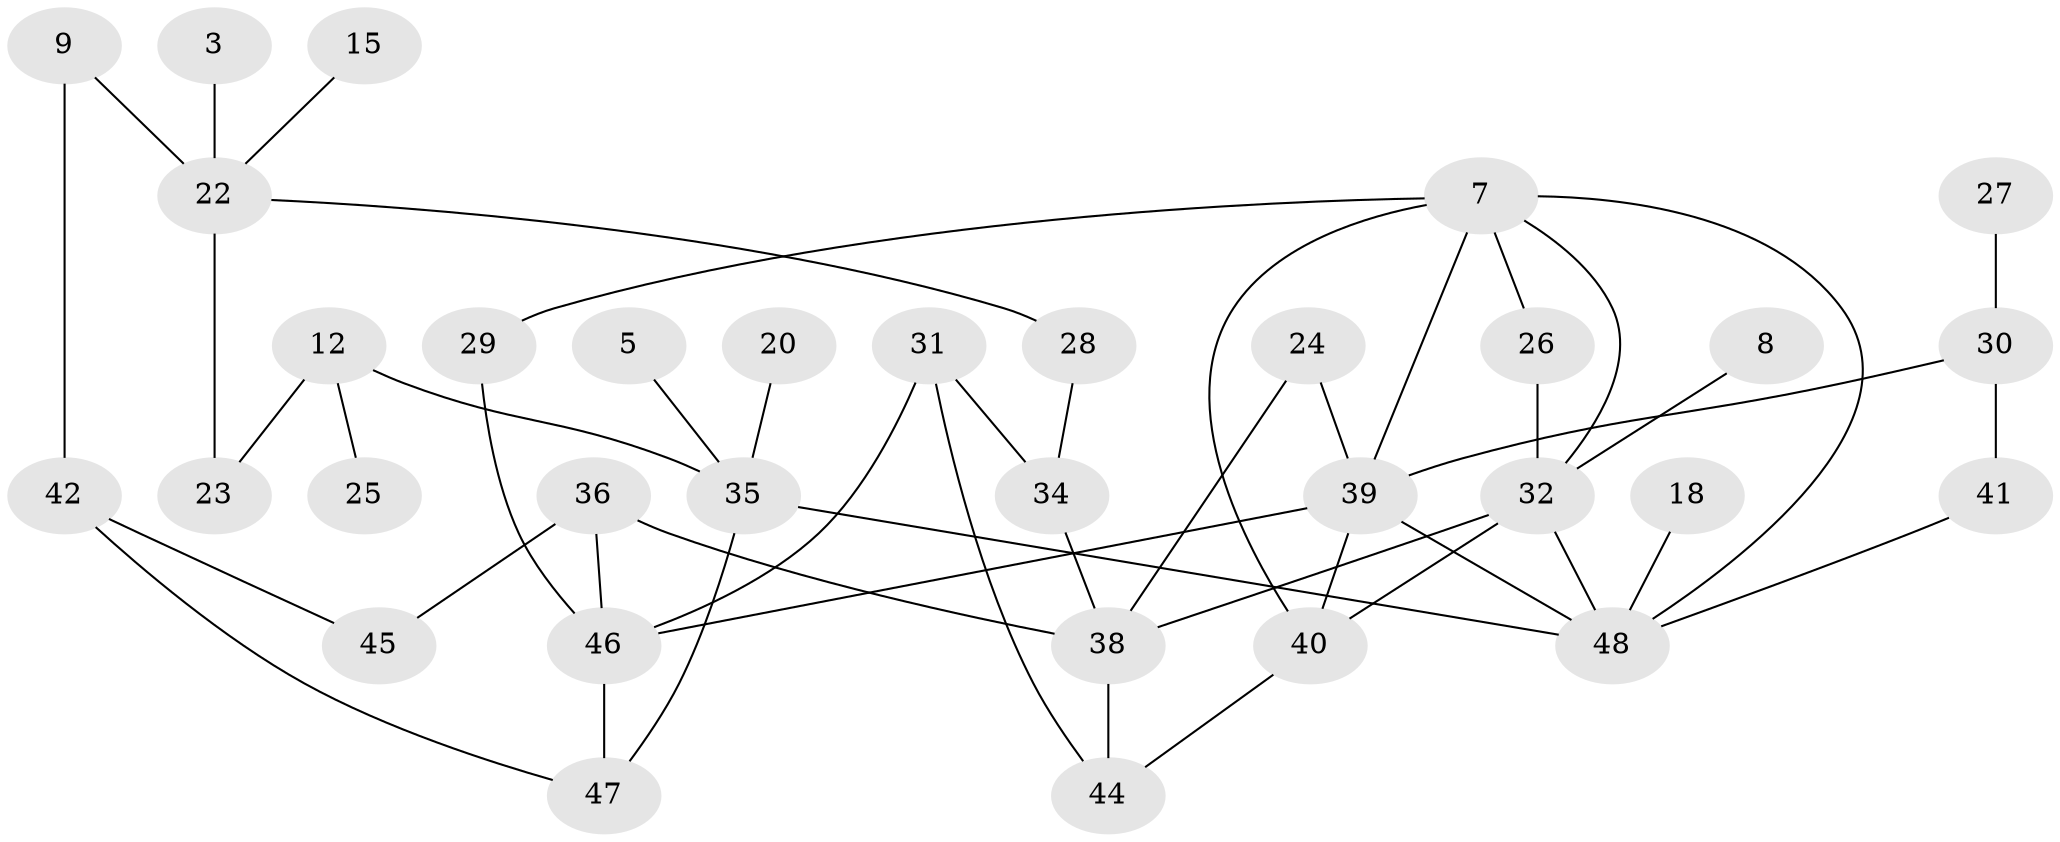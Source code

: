 // original degree distribution, {1: 0.2631578947368421, 4: 0.05263157894736842, 3: 0.25263157894736843, 0: 0.1368421052631579, 2: 0.23157894736842105, 5: 0.042105263157894736, 6: 0.010526315789473684, 7: 0.010526315789473684}
// Generated by graph-tools (version 1.1) at 2025/25/03/09/25 03:25:13]
// undirected, 33 vertices, 48 edges
graph export_dot {
graph [start="1"]
  node [color=gray90,style=filled];
  3;
  5;
  7;
  8;
  9;
  12;
  15;
  18;
  20;
  22;
  23;
  24;
  25;
  26;
  27;
  28;
  29;
  30;
  31;
  32;
  34;
  35;
  36;
  38;
  39;
  40;
  41;
  42;
  44;
  45;
  46;
  47;
  48;
  3 -- 22 [weight=1.0];
  5 -- 35 [weight=1.0];
  7 -- 26 [weight=1.0];
  7 -- 29 [weight=1.0];
  7 -- 32 [weight=1.0];
  7 -- 39 [weight=1.0];
  7 -- 40 [weight=1.0];
  7 -- 48 [weight=1.0];
  8 -- 32 [weight=1.0];
  9 -- 22 [weight=1.0];
  9 -- 42 [weight=1.0];
  12 -- 23 [weight=1.0];
  12 -- 25 [weight=1.0];
  12 -- 35 [weight=1.0];
  15 -- 22 [weight=1.0];
  18 -- 48 [weight=1.0];
  20 -- 35 [weight=1.0];
  22 -- 23 [weight=1.0];
  22 -- 28 [weight=1.0];
  24 -- 38 [weight=1.0];
  24 -- 39 [weight=2.0];
  26 -- 32 [weight=1.0];
  27 -- 30 [weight=1.0];
  28 -- 34 [weight=1.0];
  29 -- 46 [weight=1.0];
  30 -- 39 [weight=1.0];
  30 -- 41 [weight=1.0];
  31 -- 34 [weight=1.0];
  31 -- 44 [weight=1.0];
  31 -- 46 [weight=1.0];
  32 -- 38 [weight=1.0];
  32 -- 40 [weight=1.0];
  32 -- 48 [weight=1.0];
  34 -- 38 [weight=1.0];
  35 -- 47 [weight=1.0];
  35 -- 48 [weight=1.0];
  36 -- 38 [weight=1.0];
  36 -- 45 [weight=1.0];
  36 -- 46 [weight=1.0];
  38 -- 44 [weight=1.0];
  39 -- 40 [weight=1.0];
  39 -- 46 [weight=1.0];
  39 -- 48 [weight=1.0];
  40 -- 44 [weight=1.0];
  41 -- 48 [weight=1.0];
  42 -- 45 [weight=1.0];
  42 -- 47 [weight=1.0];
  46 -- 47 [weight=1.0];
}
